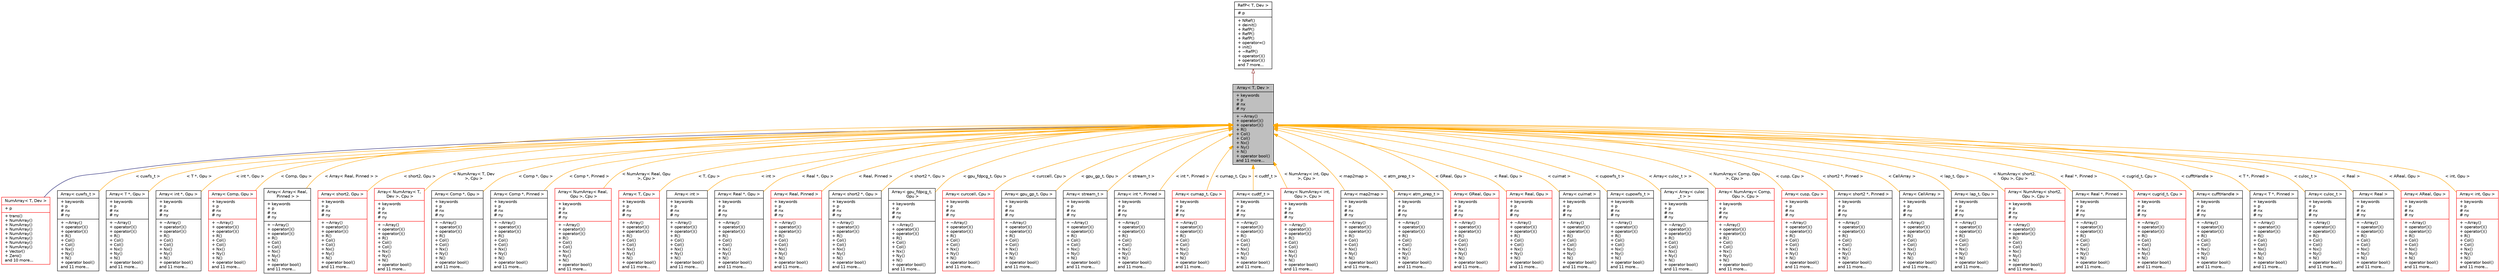 digraph "Array&lt; T, Dev &gt;"
{
 // INTERACTIVE_SVG=YES
  bgcolor="transparent";
  edge [fontname="Helvetica",fontsize="10",labelfontname="Helvetica",labelfontsize="10"];
  node [fontname="Helvetica",fontsize="10",shape=record];
  Node0 [label="{Array\< T, Dev \>\n|+ keywords\l+ p\l# nx\l# ny\l|+ ~Array()\l+ operator()()\l+ operator()()\l+ R()\l+ Col()\l+ Col()\l+ Nx()\l+ Ny()\l+ N()\l+ operator bool()\land 11 more...\l}",height=0.2,width=0.4,color="black", fillcolor="grey75", style="filled", fontcolor="black"];
  Node1 -> Node0 [dir="back",color="firebrick4",fontsize="10",style="solid",arrowtail="onormal",fontname="Helvetica"];
  Node1 [label="{RefP\< T, Dev \>\n|# p\l|+ NRef()\l+ deinit()\l+ RefP()\l+ RefP()\l+ RefP()\l+ operator=()\l+ init()\l+ ~RefP()\l+ operator()()\l+ operator()()\land 7 more...\l}",height=0.2,width=0.4,color="black",URL="$class_ref_p.html"];
  Node0 -> Node2 [dir="back",color="midnightblue",fontsize="10",style="solid",arrowtail="onormal",fontname="Helvetica"];
  Node2 [label="{NumArray\< T, Dev \>\n|+ p\l|+ trans()\l+ NumArray()\l+ NumArray()\l+ NumArray()\l+ NumArray()\l+ NumArray()\l+ NumArray()\l+ NumArray()\l+ Vector()\l+ Zero()\land 10 more...\l}",height=0.2,width=0.4,color="red",URL="$class_num_array.html",tooltip="Only for array of numerical data. "];
  Node0 -> Node10 [dir="back",color="orange",fontsize="10",style="solid",label=" \< cuwfs_t \>" ,fontname="Helvetica"];
  Node10 [label="{Array\< cuwfs_t \>\n|+ keywords\l+ p\l# nx\l# ny\l|+ ~Array()\l+ operator()()\l+ operator()()\l+ R()\l+ Col()\l+ Col()\l+ Nx()\l+ Ny()\l+ N()\l+ operator bool()\land 11 more...\l}",height=0.2,width=0.4,color="black",URL="$class_array.html"];
  Node0 -> Node11 [dir="back",color="orange",fontsize="10",style="solid",label=" \< T *, Gpu \>" ,fontname="Helvetica"];
  Node11 [label="{Array\< T *, Gpu \>\n|+ keywords\l+ p\l# nx\l# ny\l|+ ~Array()\l+ operator()()\l+ operator()()\l+ R()\l+ Col()\l+ Col()\l+ Nx()\l+ Ny()\l+ N()\l+ operator bool()\land 11 more...\l}",height=0.2,width=0.4,color="black",URL="$class_array.html"];
  Node0 -> Node12 [dir="back",color="orange",fontsize="10",style="solid",label=" \< int *, Gpu \>" ,fontname="Helvetica"];
  Node12 [label="{Array\< int *, Gpu \>\n|+ keywords\l+ p\l# nx\l# ny\l|+ ~Array()\l+ operator()()\l+ operator()()\l+ R()\l+ Col()\l+ Col()\l+ Nx()\l+ Ny()\l+ N()\l+ operator bool()\land 11 more...\l}",height=0.2,width=0.4,color="black",URL="$class_array.html"];
  Node0 -> Node13 [dir="back",color="orange",fontsize="10",style="solid",label=" \< Comp, Gpu \>" ,fontname="Helvetica"];
  Node13 [label="{Array\< Comp, Gpu \>\n|+ keywords\l+ p\l# nx\l# ny\l|+ ~Array()\l+ operator()()\l+ operator()()\l+ R()\l+ Col()\l+ Col()\l+ Nx()\l+ Ny()\l+ N()\l+ operator bool()\land 11 more...\l}",height=0.2,width=0.4,color="red",URL="$class_array.html"];
  Node0 -> Node14 [dir="back",color="orange",fontsize="10",style="solid",label=" \< Array\< Real, Pinned \> \>" ,fontname="Helvetica"];
  Node14 [label="{Array\< Array\< Real,\l Pinned \> \>\n|+ keywords\l+ p\l# nx\l# ny\l|+ ~Array()\l+ operator()()\l+ operator()()\l+ R()\l+ Col()\l+ Col()\l+ Nx()\l+ Ny()\l+ N()\l+ operator bool()\land 11 more...\l}",height=0.2,width=0.4,color="black",URL="$class_array.html"];
  Node0 -> Node15 [dir="back",color="orange",fontsize="10",style="solid",label=" \< short2, Gpu \>" ,fontname="Helvetica"];
  Node15 [label="{Array\< short2, Gpu \>\n|+ keywords\l+ p\l# nx\l# ny\l|+ ~Array()\l+ operator()()\l+ operator()()\l+ R()\l+ Col()\l+ Col()\l+ Nx()\l+ Ny()\l+ N()\l+ operator bool()\land 11 more...\l}",height=0.2,width=0.4,color="red",URL="$class_array.html"];
  Node0 -> Node16 [dir="back",color="orange",fontsize="10",style="solid",label=" \< NumArray\< T, Dev\l \>, Cpu \>" ,fontname="Helvetica"];
  Node16 [label="{Array\< NumArray\< T,\l Dev \>, Cpu \>\n|+ keywords\l+ p\l# nx\l# ny\l|+ ~Array()\l+ operator()()\l+ operator()()\l+ R()\l+ Col()\l+ Col()\l+ Nx()\l+ Ny()\l+ N()\l+ operator bool()\land 11 more...\l}",height=0.2,width=0.4,color="red",URL="$class_array.html"];
  Node0 -> Node23 [dir="back",color="orange",fontsize="10",style="solid",label=" \< Comp *, Gpu \>" ,fontname="Helvetica"];
  Node23 [label="{Array\< Comp *, Gpu \>\n|+ keywords\l+ p\l# nx\l# ny\l|+ ~Array()\l+ operator()()\l+ operator()()\l+ R()\l+ Col()\l+ Col()\l+ Nx()\l+ Ny()\l+ N()\l+ operator bool()\land 11 more...\l}",height=0.2,width=0.4,color="black",URL="$class_array.html"];
  Node0 -> Node24 [dir="back",color="orange",fontsize="10",style="solid",label=" \< Comp *, Pinned \>" ,fontname="Helvetica"];
  Node24 [label="{Array\< Comp *, Pinned \>\n|+ keywords\l+ p\l# nx\l# ny\l|+ ~Array()\l+ operator()()\l+ operator()()\l+ R()\l+ Col()\l+ Col()\l+ Nx()\l+ Ny()\l+ N()\l+ operator bool()\land 11 more...\l}",height=0.2,width=0.4,color="black",URL="$class_array.html"];
  Node0 -> Node25 [dir="back",color="orange",fontsize="10",style="solid",label=" \< NumArray\< Real, Gpu\l \>, Cpu \>" ,fontname="Helvetica"];
  Node25 [label="{Array\< NumArray\< Real,\l Gpu \>, Cpu \>\n|+ keywords\l+ p\l# nx\l# ny\l|+ ~Array()\l+ operator()()\l+ operator()()\l+ R()\l+ Col()\l+ Col()\l+ Nx()\l+ Ny()\l+ N()\l+ operator bool()\land 11 more...\l}",height=0.2,width=0.4,color="red",URL="$class_array.html"];
  Node0 -> Node27 [dir="back",color="orange",fontsize="10",style="solid",label=" \< T, Cpu \>" ,fontname="Helvetica"];
  Node27 [label="{Array\< T, Cpu \>\n|+ keywords\l+ p\l# nx\l# ny\l|+ ~Array()\l+ operator()()\l+ operator()()\l+ R()\l+ Col()\l+ Col()\l+ Nx()\l+ Ny()\l+ N()\l+ operator bool()\land 11 more...\l}",height=0.2,width=0.4,color="red",URL="$class_array.html"];
  Node0 -> Node36 [dir="back",color="orange",fontsize="10",style="solid",label=" \< int \>" ,fontname="Helvetica"];
  Node36 [label="{Array\< int \>\n|+ keywords\l+ p\l# nx\l# ny\l|+ ~Array()\l+ operator()()\l+ operator()()\l+ R()\l+ Col()\l+ Col()\l+ Nx()\l+ Ny()\l+ N()\l+ operator bool()\land 11 more...\l}",height=0.2,width=0.4,color="black",URL="$class_array.html"];
  Node0 -> Node37 [dir="back",color="orange",fontsize="10",style="solid",label=" \< Real *, Gpu \>" ,fontname="Helvetica"];
  Node37 [label="{Array\< Real *, Gpu \>\n|+ keywords\l+ p\l# nx\l# ny\l|+ ~Array()\l+ operator()()\l+ operator()()\l+ R()\l+ Col()\l+ Col()\l+ Nx()\l+ Ny()\l+ N()\l+ operator bool()\land 11 more...\l}",height=0.2,width=0.4,color="black",URL="$class_array.html"];
  Node0 -> Node38 [dir="back",color="orange",fontsize="10",style="solid",label=" \< Real, Pinned \>" ,fontname="Helvetica"];
  Node38 [label="{Array\< Real, Pinned \>\n|+ keywords\l+ p\l# nx\l# ny\l|+ ~Array()\l+ operator()()\l+ operator()()\l+ R()\l+ Col()\l+ Col()\l+ Nx()\l+ Ny()\l+ N()\l+ operator bool()\land 11 more...\l}",height=0.2,width=0.4,color="red",URL="$class_array.html"];
  Node0 -> Node39 [dir="back",color="orange",fontsize="10",style="solid",label=" \< short2 *, Gpu \>" ,fontname="Helvetica"];
  Node39 [label="{Array\< short2 *, Gpu \>\n|+ keywords\l+ p\l# nx\l# ny\l|+ ~Array()\l+ operator()()\l+ operator()()\l+ R()\l+ Col()\l+ Col()\l+ Nx()\l+ Ny()\l+ N()\l+ operator bool()\land 11 more...\l}",height=0.2,width=0.4,color="black",URL="$class_array.html"];
  Node0 -> Node40 [dir="back",color="orange",fontsize="10",style="solid",label=" \< gpu_fdpcg_t, Gpu \>" ,fontname="Helvetica"];
  Node40 [label="{Array\< gpu_fdpcg_t,\l Gpu \>\n|+ keywords\l+ p\l# nx\l# ny\l|+ ~Array()\l+ operator()()\l+ operator()()\l+ R()\l+ Col()\l+ Col()\l+ Nx()\l+ Ny()\l+ N()\l+ operator bool()\land 11 more...\l}",height=0.2,width=0.4,color="black",URL="$class_array.html"];
  Node0 -> Node41 [dir="back",color="orange",fontsize="10",style="solid",label=" \< curccell, Cpu \>" ,fontname="Helvetica"];
  Node41 [label="{Array\< curccell, Cpu \>\n|+ keywords\l+ p\l# nx\l# ny\l|+ ~Array()\l+ operator()()\l+ operator()()\l+ R()\l+ Col()\l+ Col()\l+ Nx()\l+ Ny()\l+ N()\l+ operator bool()\land 11 more...\l}",height=0.2,width=0.4,color="red",URL="$class_array.html"];
  Node0 -> Node42 [dir="back",color="orange",fontsize="10",style="solid",label=" \< gpu_gp_t, Gpu \>" ,fontname="Helvetica"];
  Node42 [label="{Array\< gpu_gp_t, Gpu \>\n|+ keywords\l+ p\l# nx\l# ny\l|+ ~Array()\l+ operator()()\l+ operator()()\l+ R()\l+ Col()\l+ Col()\l+ Nx()\l+ Ny()\l+ N()\l+ operator bool()\land 11 more...\l}",height=0.2,width=0.4,color="black",URL="$class_array.html"];
  Node0 -> Node43 [dir="back",color="orange",fontsize="10",style="solid",label=" \< stream_t \>" ,fontname="Helvetica"];
  Node43 [label="{Array\< stream_t \>\n|+ keywords\l+ p\l# nx\l# ny\l|+ ~Array()\l+ operator()()\l+ operator()()\l+ R()\l+ Col()\l+ Col()\l+ Nx()\l+ Ny()\l+ N()\l+ operator bool()\land 11 more...\l}",height=0.2,width=0.4,color="black",URL="$class_array.html"];
  Node0 -> Node44 [dir="back",color="orange",fontsize="10",style="solid",label=" \< int *, Pinned \>" ,fontname="Helvetica"];
  Node44 [label="{Array\< int *, Pinned \>\n|+ keywords\l+ p\l# nx\l# ny\l|+ ~Array()\l+ operator()()\l+ operator()()\l+ R()\l+ Col()\l+ Col()\l+ Nx()\l+ Ny()\l+ N()\l+ operator bool()\land 11 more...\l}",height=0.2,width=0.4,color="black",URL="$class_array.html"];
  Node0 -> Node45 [dir="back",color="orange",fontsize="10",style="solid",label=" \< cumap_t, Cpu \>" ,fontname="Helvetica"];
  Node45 [label="{Array\< cumap_t, Cpu \>\n|+ keywords\l+ p\l# nx\l# ny\l|+ ~Array()\l+ operator()()\l+ operator()()\l+ R()\l+ Col()\l+ Col()\l+ Nx()\l+ Ny()\l+ N()\l+ operator bool()\land 11 more...\l}",height=0.2,width=0.4,color="red",URL="$class_array.html"];
  Node0 -> Node46 [dir="back",color="orange",fontsize="10",style="solid",label=" \< cudtf_t \>" ,fontname="Helvetica"];
  Node46 [label="{Array\< cudtf_t \>\n|+ keywords\l+ p\l# nx\l# ny\l|+ ~Array()\l+ operator()()\l+ operator()()\l+ R()\l+ Col()\l+ Col()\l+ Nx()\l+ Ny()\l+ N()\l+ operator bool()\land 11 more...\l}",height=0.2,width=0.4,color="black",URL="$class_array.html"];
  Node0 -> Node47 [dir="back",color="orange",fontsize="10",style="solid",label=" \< NumArray\< int, Gpu\l \>, Cpu \>" ,fontname="Helvetica"];
  Node47 [label="{Array\< NumArray\< int,\l Gpu \>, Cpu \>\n|+ keywords\l+ p\l# nx\l# ny\l|+ ~Array()\l+ operator()()\l+ operator()()\l+ R()\l+ Col()\l+ Col()\l+ Nx()\l+ Ny()\l+ N()\l+ operator bool()\land 11 more...\l}",height=0.2,width=0.4,color="red",URL="$class_array.html"];
  Node0 -> Node48 [dir="back",color="orange",fontsize="10",style="solid",label=" \< map2map \>" ,fontname="Helvetica"];
  Node48 [label="{Array\< map2map \>\n|+ keywords\l+ p\l# nx\l# ny\l|+ ~Array()\l+ operator()()\l+ operator()()\l+ R()\l+ Col()\l+ Col()\l+ Nx()\l+ Ny()\l+ N()\l+ operator bool()\land 11 more...\l}",height=0.2,width=0.4,color="black",URL="$class_array.html"];
  Node0 -> Node49 [dir="back",color="orange",fontsize="10",style="solid",label=" \< atm_prep_t \>" ,fontname="Helvetica"];
  Node49 [label="{Array\< atm_prep_t \>\n|+ keywords\l+ p\l# nx\l# ny\l|+ ~Array()\l+ operator()()\l+ operator()()\l+ R()\l+ Col()\l+ Col()\l+ Nx()\l+ Ny()\l+ N()\l+ operator bool()\land 11 more...\l}",height=0.2,width=0.4,color="black",URL="$class_array.html"];
  Node0 -> Node50 [dir="back",color="orange",fontsize="10",style="solid",label=" \< GReal, Gpu \>" ,fontname="Helvetica"];
  Node50 [label="{Array\< GReal, Gpu \>\n|+ keywords\l+ p\l# nx\l# ny\l|+ ~Array()\l+ operator()()\l+ operator()()\l+ R()\l+ Col()\l+ Col()\l+ Nx()\l+ Ny()\l+ N()\l+ operator bool()\land 11 more...\l}",height=0.2,width=0.4,color="red",URL="$class_array.html"];
  Node0 -> Node51 [dir="back",color="orange",fontsize="10",style="solid",label=" \< Real, Gpu \>" ,fontname="Helvetica"];
  Node51 [label="{Array\< Real, Gpu \>\n|+ keywords\l+ p\l# nx\l# ny\l|+ ~Array()\l+ operator()()\l+ operator()()\l+ R()\l+ Col()\l+ Col()\l+ Nx()\l+ Ny()\l+ N()\l+ operator bool()\land 11 more...\l}",height=0.2,width=0.4,color="red",URL="$class_array.html"];
  Node0 -> Node52 [dir="back",color="orange",fontsize="10",style="solid",label=" \< cuimat \>" ,fontname="Helvetica"];
  Node52 [label="{Array\< cuimat \>\n|+ keywords\l+ p\l# nx\l# ny\l|+ ~Array()\l+ operator()()\l+ operator()()\l+ R()\l+ Col()\l+ Col()\l+ Nx()\l+ Ny()\l+ N()\l+ operator bool()\land 11 more...\l}",height=0.2,width=0.4,color="black",URL="$class_array.html"];
  Node0 -> Node53 [dir="back",color="orange",fontsize="10",style="solid",label=" \< cupowfs_t \>" ,fontname="Helvetica"];
  Node53 [label="{Array\< cupowfs_t \>\n|+ keywords\l+ p\l# nx\l# ny\l|+ ~Array()\l+ operator()()\l+ operator()()\l+ R()\l+ Col()\l+ Col()\l+ Nx()\l+ Ny()\l+ N()\l+ operator bool()\land 11 more...\l}",height=0.2,width=0.4,color="black",URL="$class_array.html"];
  Node0 -> Node54 [dir="back",color="orange",fontsize="10",style="solid",label=" \< Array\< culoc_t \> \>" ,fontname="Helvetica"];
  Node54 [label="{Array\< Array\< culoc\l_t \> \>\n|+ keywords\l+ p\l# nx\l# ny\l|+ ~Array()\l+ operator()()\l+ operator()()\l+ R()\l+ Col()\l+ Col()\l+ Nx()\l+ Ny()\l+ N()\l+ operator bool()\land 11 more...\l}",height=0.2,width=0.4,color="black",URL="$class_array.html"];
  Node0 -> Node55 [dir="back",color="orange",fontsize="10",style="solid",label=" \< NumArray\< Comp, Gpu\l \>, Cpu \>" ,fontname="Helvetica"];
  Node55 [label="{Array\< NumArray\< Comp,\l Gpu \>, Cpu \>\n|+ keywords\l+ p\l# nx\l# ny\l|+ ~Array()\l+ operator()()\l+ operator()()\l+ R()\l+ Col()\l+ Col()\l+ Nx()\l+ Ny()\l+ N()\l+ operator bool()\land 11 more...\l}",height=0.2,width=0.4,color="red",URL="$class_array.html"];
  Node0 -> Node56 [dir="back",color="orange",fontsize="10",style="solid",label=" \< cusp, Cpu \>" ,fontname="Helvetica"];
  Node56 [label="{Array\< cusp, Cpu \>\n|+ keywords\l+ p\l# nx\l# ny\l|+ ~Array()\l+ operator()()\l+ operator()()\l+ R()\l+ Col()\l+ Col()\l+ Nx()\l+ Ny()\l+ N()\l+ operator bool()\land 11 more...\l}",height=0.2,width=0.4,color="red",URL="$class_array.html"];
  Node0 -> Node57 [dir="back",color="orange",fontsize="10",style="solid",label=" \< short2 *, Pinned \>" ,fontname="Helvetica"];
  Node57 [label="{Array\< short2 *, Pinned \>\n|+ keywords\l+ p\l# nx\l# ny\l|+ ~Array()\l+ operator()()\l+ operator()()\l+ R()\l+ Col()\l+ Col()\l+ Nx()\l+ Ny()\l+ N()\l+ operator bool()\land 11 more...\l}",height=0.2,width=0.4,color="black",URL="$class_array.html"];
  Node0 -> Node58 [dir="back",color="orange",fontsize="10",style="solid",label=" \< CellArray \>" ,fontname="Helvetica"];
  Node58 [label="{Array\< CellArray \>\n|+ keywords\l+ p\l# nx\l# ny\l|+ ~Array()\l+ operator()()\l+ operator()()\l+ R()\l+ Col()\l+ Col()\l+ Nx()\l+ Ny()\l+ N()\l+ operator bool()\land 11 more...\l}",height=0.2,width=0.4,color="black",URL="$class_array.html"];
  Node0 -> Node59 [dir="back",color="orange",fontsize="10",style="solid",label=" \< lap_t, Gpu \>" ,fontname="Helvetica"];
  Node59 [label="{Array\< lap_t, Gpu \>\n|+ keywords\l+ p\l# nx\l# ny\l|+ ~Array()\l+ operator()()\l+ operator()()\l+ R()\l+ Col()\l+ Col()\l+ Nx()\l+ Ny()\l+ N()\l+ operator bool()\land 11 more...\l}",height=0.2,width=0.4,color="black",URL="$class_array.html"];
  Node0 -> Node60 [dir="back",color="orange",fontsize="10",style="solid",label=" \< NumArray\< short2,\l Gpu \>, Cpu \>" ,fontname="Helvetica"];
  Node60 [label="{Array\< NumArray\< short2,\l Gpu \>, Cpu \>\n|+ keywords\l+ p\l# nx\l# ny\l|+ ~Array()\l+ operator()()\l+ operator()()\l+ R()\l+ Col()\l+ Col()\l+ Nx()\l+ Ny()\l+ N()\l+ operator bool()\land 11 more...\l}",height=0.2,width=0.4,color="red",URL="$class_array.html"];
  Node0 -> Node61 [dir="back",color="orange",fontsize="10",style="solid",label=" \< Real *, Pinned \>" ,fontname="Helvetica"];
  Node61 [label="{Array\< Real *, Pinned \>\n|+ keywords\l+ p\l# nx\l# ny\l|+ ~Array()\l+ operator()()\l+ operator()()\l+ R()\l+ Col()\l+ Col()\l+ Nx()\l+ Ny()\l+ N()\l+ operator bool()\land 11 more...\l}",height=0.2,width=0.4,color="black",URL="$class_array.html"];
  Node0 -> Node62 [dir="back",color="orange",fontsize="10",style="solid",label=" \< cugrid_t, Cpu \>" ,fontname="Helvetica"];
  Node62 [label="{Array\< cugrid_t, Cpu \>\n|+ keywords\l+ p\l# nx\l# ny\l|+ ~Array()\l+ operator()()\l+ operator()()\l+ R()\l+ Col()\l+ Col()\l+ Nx()\l+ Ny()\l+ N()\l+ operator bool()\land 11 more...\l}",height=0.2,width=0.4,color="red",URL="$class_array.html"];
  Node0 -> Node63 [dir="back",color="orange",fontsize="10",style="solid",label=" \< cufftHandle \>" ,fontname="Helvetica"];
  Node63 [label="{Array\< cufftHandle \>\n|+ keywords\l+ p\l# nx\l# ny\l|+ ~Array()\l+ operator()()\l+ operator()()\l+ R()\l+ Col()\l+ Col()\l+ Nx()\l+ Ny()\l+ N()\l+ operator bool()\land 11 more...\l}",height=0.2,width=0.4,color="black",URL="$class_array.html"];
  Node0 -> Node64 [dir="back",color="orange",fontsize="10",style="solid",label=" \< T *, Pinned \>" ,fontname="Helvetica"];
  Node64 [label="{Array\< T *, Pinned \>\n|+ keywords\l+ p\l# nx\l# ny\l|+ ~Array()\l+ operator()()\l+ operator()()\l+ R()\l+ Col()\l+ Col()\l+ Nx()\l+ Ny()\l+ N()\l+ operator bool()\land 11 more...\l}",height=0.2,width=0.4,color="black",URL="$class_array.html"];
  Node0 -> Node65 [dir="back",color="orange",fontsize="10",style="solid",label=" \< culoc_t \>" ,fontname="Helvetica"];
  Node65 [label="{Array\< culoc_t \>\n|+ keywords\l+ p\l# nx\l# ny\l|+ ~Array()\l+ operator()()\l+ operator()()\l+ R()\l+ Col()\l+ Col()\l+ Nx()\l+ Ny()\l+ N()\l+ operator bool()\land 11 more...\l}",height=0.2,width=0.4,color="black",URL="$class_array.html"];
  Node0 -> Node66 [dir="back",color="orange",fontsize="10",style="solid",label=" \< Real \>" ,fontname="Helvetica"];
  Node66 [label="{Array\< Real \>\n|+ keywords\l+ p\l# nx\l# ny\l|+ ~Array()\l+ operator()()\l+ operator()()\l+ R()\l+ Col()\l+ Col()\l+ Nx()\l+ Ny()\l+ N()\l+ operator bool()\land 11 more...\l}",height=0.2,width=0.4,color="black",URL="$class_array.html"];
  Node0 -> Node67 [dir="back",color="orange",fontsize="10",style="solid",label=" \< AReal, Gpu \>" ,fontname="Helvetica"];
  Node67 [label="{Array\< AReal, Gpu \>\n|+ keywords\l+ p\l# nx\l# ny\l|+ ~Array()\l+ operator()()\l+ operator()()\l+ R()\l+ Col()\l+ Col()\l+ Nx()\l+ Ny()\l+ N()\l+ operator bool()\land 11 more...\l}",height=0.2,width=0.4,color="red",URL="$class_array.html"];
  Node0 -> Node68 [dir="back",color="orange",fontsize="10",style="solid",label=" \< int, Gpu \>" ,fontname="Helvetica"];
  Node68 [label="{Array\< int, Gpu \>\n|+ keywords\l+ p\l# nx\l# ny\l|+ ~Array()\l+ operator()()\l+ operator()()\l+ R()\l+ Col()\l+ Col()\l+ Nx()\l+ Ny()\l+ N()\l+ operator bool()\land 11 more...\l}",height=0.2,width=0.4,color="red",URL="$class_array.html"];
}
